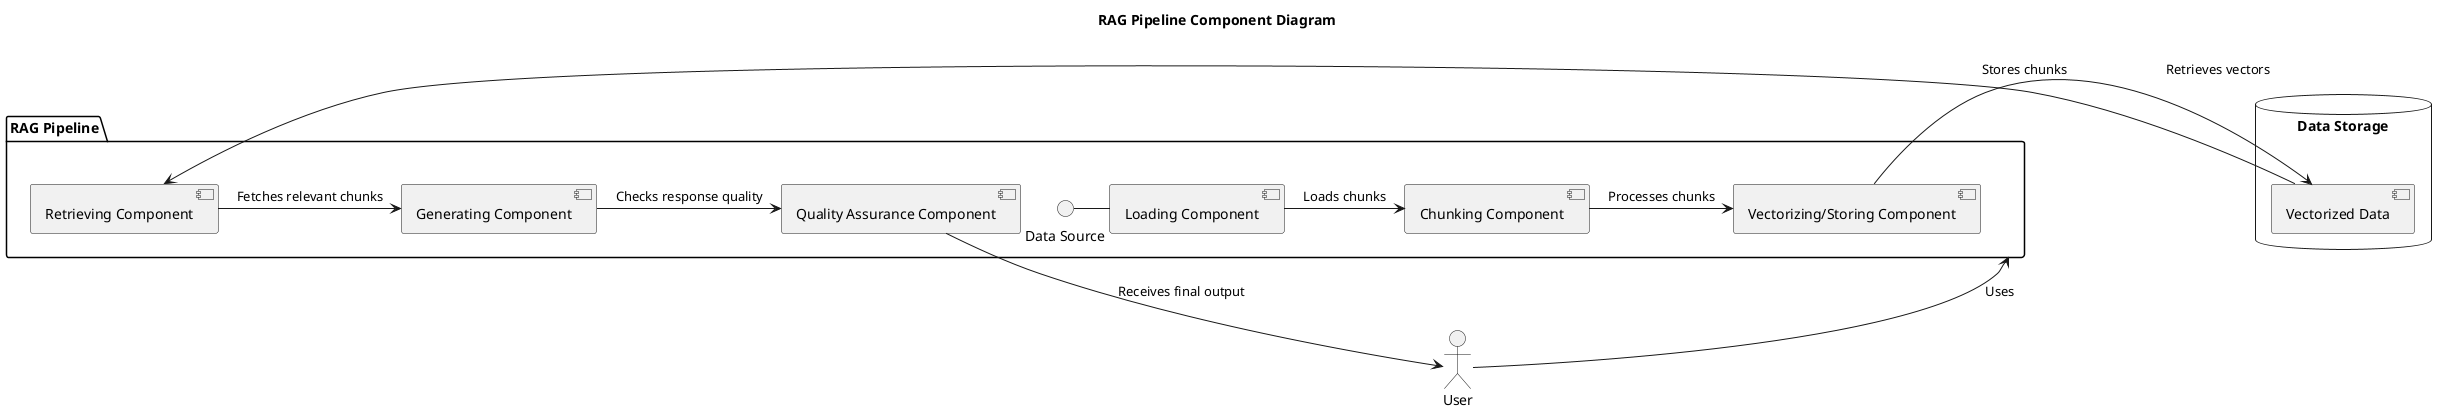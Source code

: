 @startuml
title RAG Pipeline Component Diagram

actor User as user

package "RAG Pipeline" as rag {
  interface "Data Source" as data_source
  component "Loading Component" as loading
  component "Chunking Component" as chunking
  component "Vectorizing/Storing Component" as vectorizing_storing
  component "Retrieving Component" as retrieving
  component "Generating Component" as generating
  component "Quality Assurance Component" as quality_assurance
}

database "Data Storage"{
  component "Vectorized Data" as vectorized_data
}

user --> rag : Uses

data_source - loading
loading -> chunking : Loads chunks
chunking -> vectorizing_storing : Processes chunks
vectorizing_storing -> vectorized_data: Stores chunks
vectorized_data -> retrieving : Retrieves vectors
retrieving -> generating : Fetches relevant chunks
generating -> quality_assurance : Checks response quality

quality_assurance --> user : Receives final output

@enduml

